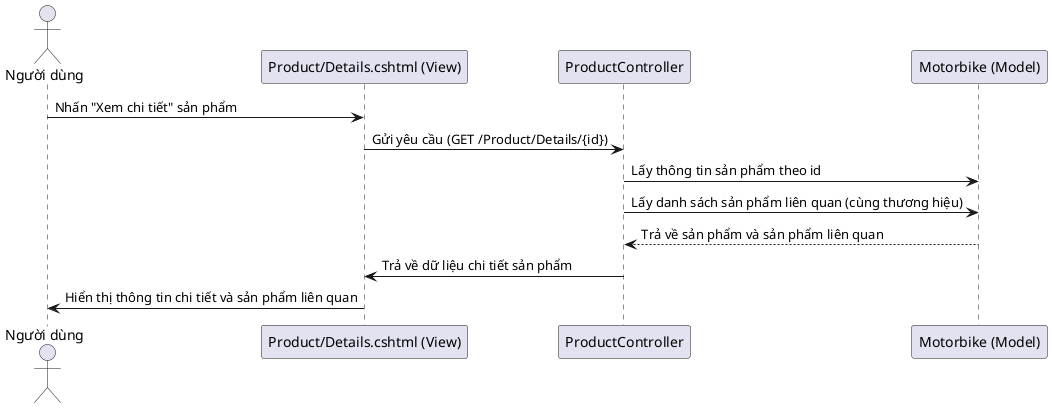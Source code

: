 @startuml
actor "Người dùng" as User
participant "Product/Details.cshtml (View)" as View
participant "ProductController" as Controller
participant "Motorbike (Model)" as Model

User -> View : Nhấn "Xem chi tiết" sản phẩm
View -> Controller : Gửi yêu cầu (GET /Product/Details/{id})
Controller -> Model : Lấy thông tin sản phẩm theo id
Controller -> Model : Lấy danh sách sản phẩm liên quan (cùng thương hiệu)
Model --> Controller : Trả về sản phẩm và sản phẩm liên quan
Controller -> View : Trả về dữ liệu chi tiết sản phẩm
View -> User : Hiển thị thông tin chi tiết và sản phẩm liên quan

@enduml